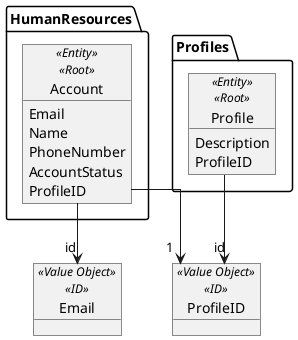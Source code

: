 @startuml
skinparam linetype ortho

'HumanResources Aggregate'
package HumanResources {
    object "Account" as Account <<Entity>> <<Root>> {
    Email
    Name
    PhoneNumber
    AccountStatus
    ProfileID
    }
}
object "Email" as AccountID <<Value Object>> \n <<ID>> {
}

'Profiles Aggregate'
package Profiles {
    object "Profile" as Profile <<Entity>> <<Root>> {
    Description
    ProfileID
    }
}
object "ProfileID" as ProfileID <<Value Object>> \n <<ID>> {
}

Account " " -d-> "id" "AccountID"
Account " " -d-> "1" "ProfileID"
Profile " " -d-> "id" "ProfileID"

@enduml
